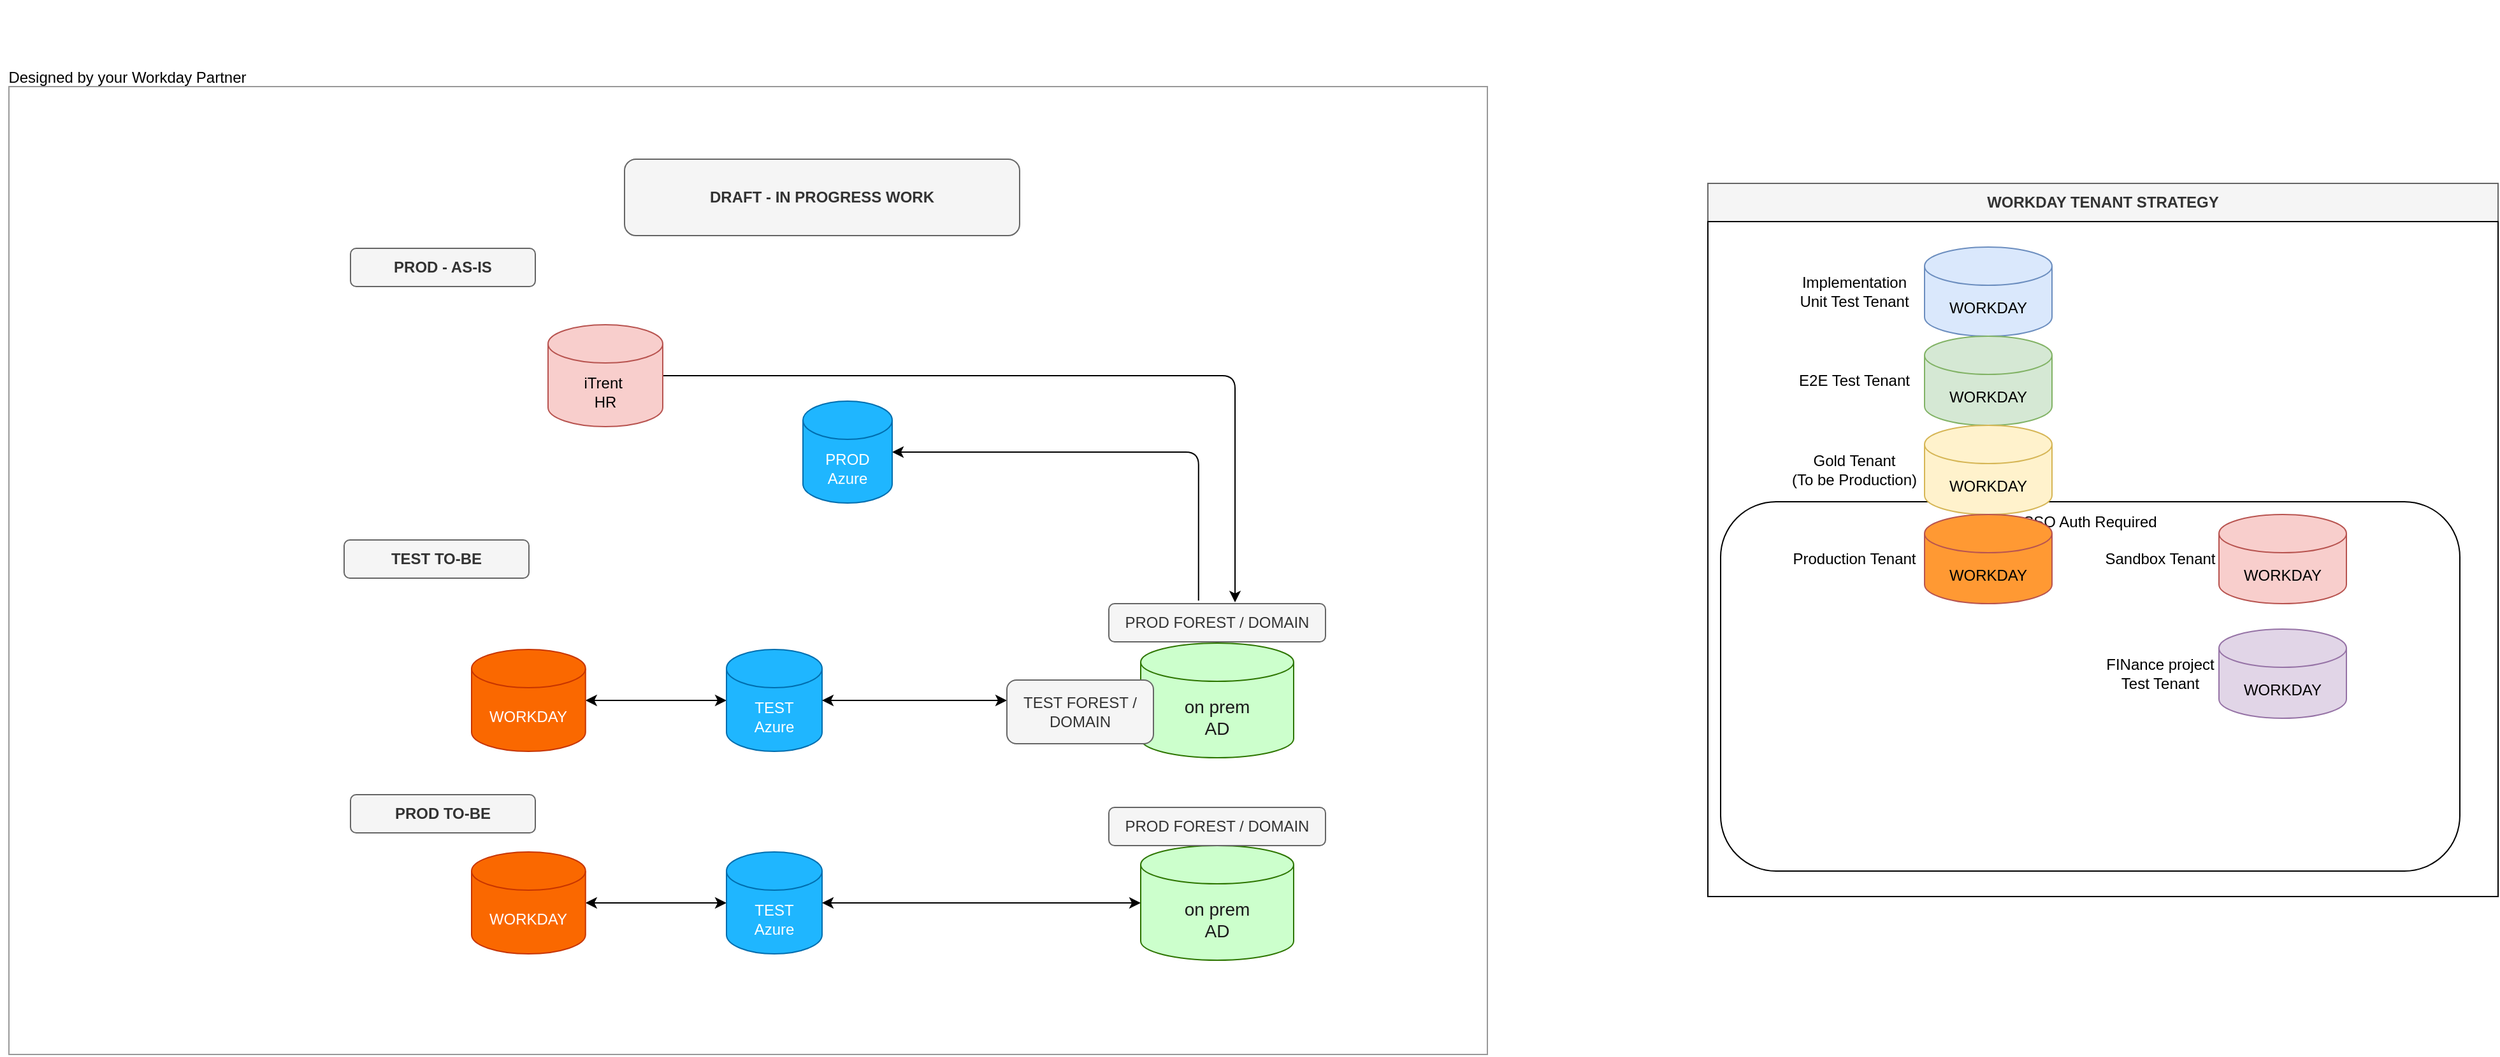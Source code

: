 <mxfile version="24.7.6">
  <diagram name="Page-1" id="qW4FM8de-haLVR3ZVpO4">
    <mxGraphModel dx="3612" dy="1029" grid="1" gridSize="10" guides="1" tooltips="1" connect="1" arrows="1" fold="1" page="1" pageScale="1" pageWidth="850" pageHeight="1100" math="0" shadow="0">
      <root>
        <mxCell id="0" />
        <mxCell id="1" parent="0" />
        <mxCell id="glTwvj8LsIBbesMKPPo8-31" value="SSO Auth Required&lt;div&gt;&lt;br&gt;&lt;/div&gt;&lt;div&gt;&lt;br&gt;&lt;/div&gt;&lt;div&gt;&lt;br&gt;&lt;/div&gt;&lt;div&gt;&lt;br&gt;&lt;/div&gt;&lt;div&gt;&lt;br&gt;&lt;/div&gt;&lt;div&gt;&lt;br&gt;&lt;/div&gt;&lt;div&gt;&lt;br&gt;&lt;/div&gt;&lt;div&gt;&lt;br&gt;&lt;/div&gt;&lt;div&gt;&lt;br&gt;&lt;/div&gt;&lt;div&gt;&lt;br&gt;&lt;/div&gt;&lt;div&gt;&lt;br&gt;&lt;/div&gt;&lt;div&gt;&lt;br&gt;&lt;/div&gt;&lt;div&gt;&lt;br&gt;&lt;/div&gt;&lt;div&gt;&lt;br&gt;&lt;/div&gt;&lt;div&gt;&lt;br&gt;&lt;/div&gt;&lt;div&gt;&lt;br&gt;&lt;/div&gt;&lt;div&gt;&lt;br&gt;&lt;/div&gt;&lt;div&gt;&lt;br&gt;&lt;/div&gt;" style="rounded=1;whiteSpace=wrap;html=1;" parent="1" vertex="1">
          <mxGeometry x="30" y="590" width="580" height="290" as="geometry" />
        </mxCell>
        <mxCell id="glTwvj8LsIBbesMKPPo8-1" value="&lt;font color=&quot;#1a1a1a&quot; style=&quot;font-size: 14px;&quot;&gt;on prem&lt;/font&gt;&lt;div style=&quot;font-size: 14px;&quot;&gt;&lt;font color=&quot;#1a1a1a&quot;&gt;AD&lt;/font&gt;&lt;/div&gt;" style="shape=cylinder3;whiteSpace=wrap;html=1;boundedLbl=1;backgroundOutline=1;size=15;fillColor=#CCFFCC;fontColor=#ffffff;strokeColor=#2D7600;" parent="1" vertex="1">
          <mxGeometry x="-425" y="701" width="120" height="90" as="geometry" />
        </mxCell>
        <mxCell id="s1ins70xxQBHLW0Mm97k-9" style="edgeStyle=orthogonalEdgeStyle;rounded=0;orthogonalLoop=1;jettySize=auto;html=1;startArrow=classic;startFill=1;" edge="1" parent="1" source="glTwvj8LsIBbesMKPPo8-2">
          <mxGeometry relative="1" as="geometry">
            <mxPoint x="-750" y="746" as="targetPoint" />
          </mxGeometry>
        </mxCell>
        <mxCell id="glTwvj8LsIBbesMKPPo8-2" value="&lt;font color=&quot;#ffffff&quot;&gt;WORKDAY&lt;/font&gt;" style="shape=cylinder3;whiteSpace=wrap;html=1;boundedLbl=1;backgroundOutline=1;size=15;fillColor=#fa6800;fontColor=#000000;strokeColor=#C73500;" parent="1" vertex="1">
          <mxGeometry x="-950" y="706" width="89.38" height="80" as="geometry" />
        </mxCell>
        <mxCell id="glTwvj8LsIBbesMKPPo8-4" style="edgeStyle=orthogonalEdgeStyle;rounded=1;orthogonalLoop=1;jettySize=auto;html=1;startArrow=classic;startFill=1;endArrow=none;endFill=0;curved=0;entryX=0.414;entryY=-0.081;entryDx=0;entryDy=0;entryPerimeter=0;" parent="1" source="glTwvj8LsIBbesMKPPo8-3" target="glTwvj8LsIBbesMKPPo8-13" edge="1">
          <mxGeometry relative="1" as="geometry">
            <Array as="points">
              <mxPoint x="-380" y="551" />
            </Array>
            <mxPoint x="-430" y="670" as="targetPoint" />
          </mxGeometry>
        </mxCell>
        <mxCell id="glTwvj8LsIBbesMKPPo8-3" value="&lt;div&gt;PROD&lt;/div&gt;Azure" style="shape=cylinder3;whiteSpace=wrap;html=1;boundedLbl=1;backgroundOutline=1;size=15;strokeColor=#006EAF;align=center;verticalAlign=middle;fontFamily=Helvetica;fontSize=12;fontColor=#ffffff;fillColor=#1FB6FF;" parent="1" vertex="1">
          <mxGeometry x="-690" y="511" width="70" height="80" as="geometry" />
        </mxCell>
        <mxCell id="glTwvj8LsIBbesMKPPo8-7" style="edgeStyle=orthogonalEdgeStyle;rounded=1;orthogonalLoop=1;jettySize=auto;html=1;curved=0;" parent="1" source="glTwvj8LsIBbesMKPPo8-8" edge="1">
          <mxGeometry relative="1" as="geometry">
            <mxPoint x="-351" y="669" as="targetPoint" />
            <mxPoint x="-812" y="591" as="sourcePoint" />
            <Array as="points">
              <mxPoint x="-351" y="491" />
            </Array>
          </mxGeometry>
        </mxCell>
        <mxCell id="glTwvj8LsIBbesMKPPo8-8" value="iTrent&amp;nbsp;&lt;div&gt;HR&lt;/div&gt;" style="shape=cylinder3;whiteSpace=wrap;html=1;boundedLbl=1;backgroundOutline=1;size=15;fillColor=#f8cecc;strokeColor=#b85450;" parent="1" vertex="1">
          <mxGeometry x="-890" y="451" width="90" height="80" as="geometry" />
        </mxCell>
        <mxCell id="glTwvj8LsIBbesMKPPo8-11" value="PROD - AS-IS" style="text;html=1;align=center;verticalAlign=middle;whiteSpace=wrap;rounded=1;fontStyle=1;fillColor=#f5f5f5;fontColor=#333333;strokeColor=#666666;" parent="1" vertex="1">
          <mxGeometry x="-1045" y="391" width="145" height="30" as="geometry" />
        </mxCell>
        <mxCell id="glTwvj8LsIBbesMKPPo8-13" value="PROD FOREST / DOMAIN" style="text;html=1;align=center;verticalAlign=middle;whiteSpace=wrap;rounded=1;fillColor=#f5f5f5;fontColor=#333333;strokeColor=#666666;" parent="1" vertex="1">
          <mxGeometry x="-450" y="670" width="170" height="30" as="geometry" />
        </mxCell>
        <mxCell id="glTwvj8LsIBbesMKPPo8-15" value="&lt;div&gt;TEST&lt;/div&gt;Azure" style="shape=cylinder3;whiteSpace=wrap;html=1;boundedLbl=1;backgroundOutline=1;size=15;fillColor=#1FB6FF;fontColor=#ffffff;strokeColor=#006EAF;" parent="1" vertex="1">
          <mxGeometry x="-750" y="706" width="75" height="80" as="geometry" />
        </mxCell>
        <mxCell id="glTwvj8LsIBbesMKPPo8-18" value="WORKDAY" style="shape=cylinder3;whiteSpace=wrap;html=1;boundedLbl=1;backgroundOutline=1;size=15;fillColor=#dae8fc;strokeColor=#6c8ebf;" parent="1" vertex="1">
          <mxGeometry x="190" y="390" width="100" height="70" as="geometry" />
        </mxCell>
        <mxCell id="glTwvj8LsIBbesMKPPo8-19" value="WORKDAY TENANT STRATEGY" style="text;html=1;align=center;verticalAlign=middle;whiteSpace=wrap;rounded=0;fontStyle=1;fillColor=#f5f5f5;fontColor=#333333;strokeColor=#666666;" parent="1" vertex="1">
          <mxGeometry x="20" y="340" width="620" height="30" as="geometry" />
        </mxCell>
        <mxCell id="glTwvj8LsIBbesMKPPo8-20" value="Implementation&lt;div&gt;Unit Test Tenant&lt;/div&gt;" style="text;html=1;align=center;verticalAlign=middle;whiteSpace=wrap;rounded=0;" parent="1" vertex="1">
          <mxGeometry x="80" y="410" width="110" height="30" as="geometry" />
        </mxCell>
        <mxCell id="glTwvj8LsIBbesMKPPo8-21" value="WORKDAY" style="shape=cylinder3;whiteSpace=wrap;html=1;boundedLbl=1;backgroundOutline=1;size=15;fillColor=#d5e8d4;strokeColor=#82b366;" parent="1" vertex="1">
          <mxGeometry x="190" y="460" width="100" height="70" as="geometry" />
        </mxCell>
        <mxCell id="glTwvj8LsIBbesMKPPo8-22" value="E2E Test Tenant" style="text;html=1;align=center;verticalAlign=middle;whiteSpace=wrap;rounded=0;" parent="1" vertex="1">
          <mxGeometry x="80" y="480" width="110" height="30" as="geometry" />
        </mxCell>
        <mxCell id="glTwvj8LsIBbesMKPPo8-23" value="WORKDAY" style="shape=cylinder3;whiteSpace=wrap;html=1;boundedLbl=1;backgroundOutline=1;size=15;fillColor=#fff2cc;strokeColor=#d6b656;" parent="1" vertex="1">
          <mxGeometry x="190" y="530" width="100" height="70" as="geometry" />
        </mxCell>
        <mxCell id="glTwvj8LsIBbesMKPPo8-24" value="Gold Tenant&lt;div&gt;(To be Production)&lt;/div&gt;" style="text;html=1;align=center;verticalAlign=middle;whiteSpace=wrap;rounded=0;" parent="1" vertex="1">
          <mxGeometry x="80" y="550" width="110" height="30" as="geometry" />
        </mxCell>
        <mxCell id="glTwvj8LsIBbesMKPPo8-25" value="WORKDAY" style="shape=cylinder3;whiteSpace=wrap;html=1;boundedLbl=1;backgroundOutline=1;size=15;fillColor=#FF9933;strokeColor=#b85450;" parent="1" vertex="1">
          <mxGeometry x="190" y="600" width="100" height="70" as="geometry" />
        </mxCell>
        <mxCell id="glTwvj8LsIBbesMKPPo8-26" value="Production Tenant" style="text;html=1;align=center;verticalAlign=middle;whiteSpace=wrap;rounded=0;" parent="1" vertex="1">
          <mxGeometry x="80" y="620" width="110" height="30" as="geometry" />
        </mxCell>
        <mxCell id="glTwvj8LsIBbesMKPPo8-27" value="WORKDAY" style="shape=cylinder3;whiteSpace=wrap;html=1;boundedLbl=1;backgroundOutline=1;size=15;fillColor=#f8cecc;strokeColor=#b85450;" parent="1" vertex="1">
          <mxGeometry x="421" y="600" width="100" height="70" as="geometry" />
        </mxCell>
        <mxCell id="glTwvj8LsIBbesMKPPo8-28" value="Sandbox Tenant" style="text;html=1;align=center;verticalAlign=middle;whiteSpace=wrap;rounded=0;" parent="1" vertex="1">
          <mxGeometry x="320" y="620" width="110" height="30" as="geometry" />
        </mxCell>
        <mxCell id="glTwvj8LsIBbesMKPPo8-29" value="WORKDAY" style="shape=cylinder3;whiteSpace=wrap;html=1;boundedLbl=1;backgroundOutline=1;size=15;fillColor=#e1d5e7;strokeColor=#9673a6;" parent="1" vertex="1">
          <mxGeometry x="421" y="690" width="100" height="70" as="geometry" />
        </mxCell>
        <mxCell id="glTwvj8LsIBbesMKPPo8-30" value="FINance project&lt;div&gt;Test Tenant&lt;/div&gt;" style="text;html=1;align=center;verticalAlign=middle;whiteSpace=wrap;rounded=0;" parent="1" vertex="1">
          <mxGeometry x="320" y="710" width="110" height="30" as="geometry" />
        </mxCell>
        <mxCell id="s1ins70xxQBHLW0Mm97k-1" value="DRAFT - IN PROGRESS WORK" style="rounded=1;whiteSpace=wrap;html=1;fontStyle=1;fillColor=#f5f5f5;fontColor=#333333;strokeColor=#666666;" vertex="1" parent="1">
          <mxGeometry x="-830" y="321" width="310" height="60" as="geometry" />
        </mxCell>
        <mxCell id="s1ins70xxQBHLW0Mm97k-2" value="" style="shape=image;verticalLabelPosition=bottom;labelBackgroundColor=default;verticalAlign=top;aspect=fixed;imageAspect=0;image=https://www.syrinix.com/wp-content/uploads/2021/12/rsz_1south-east-water-logo.jpg;" vertex="1" parent="1">
          <mxGeometry x="-350" y="196.26" width="155" height="75.74" as="geometry" />
        </mxCell>
        <mxCell id="s1ins70xxQBHLW0Mm97k-4" value="" style="shape=image;verticalLabelPosition=bottom;labelBackgroundColor=default;verticalAlign=top;aspect=fixed;imageAspect=0;image=https://upload.wikimedia.org/wikipedia/commons/3/3b/Workday_Logo.png;" vertex="1" parent="1">
          <mxGeometry x="-790" y="210" width="128.76" height="50" as="geometry" />
        </mxCell>
        <mxCell id="s1ins70xxQBHLW0Mm97k-7" value="" style="rounded=0;whiteSpace=wrap;html=1;fillColor=none;" vertex="1" parent="1">
          <mxGeometry x="20" y="370" width="620" height="530" as="geometry" />
        </mxCell>
        <mxCell id="s1ins70xxQBHLW0Mm97k-11" value="TEST TO-BE" style="text;html=1;align=center;verticalAlign=middle;whiteSpace=wrap;rounded=1;fontStyle=1;fillColor=#f5f5f5;fontColor=#333333;strokeColor=#666666;" vertex="1" parent="1">
          <mxGeometry x="-1050" y="620" width="145" height="30" as="geometry" />
        </mxCell>
        <mxCell id="s1ins70xxQBHLW0Mm97k-14" value="" style="shape=image;verticalLabelPosition=bottom;labelBackgroundColor=default;verticalAlign=top;aspect=fixed;imageAspect=0;image=https://cdn.freelogovectors.net/wp-content/uploads/2020/09/kainos-logo.png;" vertex="1" parent="1">
          <mxGeometry x="-1290" y="210" width="140" height="32.2" as="geometry" />
        </mxCell>
        <mxCell id="s1ins70xxQBHLW0Mm97k-15" value="Designed by your Workday Partner" style="text;html=1;align=center;verticalAlign=middle;whiteSpace=wrap;rounded=0;" vertex="1" parent="1">
          <mxGeometry x="-1320" y="242.0" width="200" height="30" as="geometry" />
        </mxCell>
        <mxCell id="s1ins70xxQBHLW0Mm97k-16" style="edgeStyle=orthogonalEdgeStyle;rounded=0;orthogonalLoop=1;jettySize=auto;html=1;startArrow=classic;startFill=1;" edge="1" parent="1" source="glTwvj8LsIBbesMKPPo8-15">
          <mxGeometry relative="1" as="geometry">
            <mxPoint x="-530" y="746" as="targetPoint" />
          </mxGeometry>
        </mxCell>
        <mxCell id="s1ins70xxQBHLW0Mm97k-17" value="PROD TO-BE" style="text;html=1;align=center;verticalAlign=middle;whiteSpace=wrap;rounded=1;fontStyle=1;fillColor=#f5f5f5;fontColor=#333333;strokeColor=#666666;" vertex="1" parent="1">
          <mxGeometry x="-1045" y="820" width="145" height="30" as="geometry" />
        </mxCell>
        <mxCell id="s1ins70xxQBHLW0Mm97k-18" value="&lt;font color=&quot;#1a1a1a&quot; style=&quot;font-size: 14px;&quot;&gt;on prem&lt;/font&gt;&lt;div style=&quot;font-size: 14px;&quot;&gt;&lt;font color=&quot;#1a1a1a&quot;&gt;AD&lt;/font&gt;&lt;/div&gt;" style="shape=cylinder3;whiteSpace=wrap;html=1;boundedLbl=1;backgroundOutline=1;size=15;fillColor=#CCFFCC;fontColor=#ffffff;strokeColor=#2D7600;" vertex="1" parent="1">
          <mxGeometry x="-425" y="860" width="120" height="90" as="geometry" />
        </mxCell>
        <mxCell id="s1ins70xxQBHLW0Mm97k-19" style="edgeStyle=orthogonalEdgeStyle;rounded=0;orthogonalLoop=1;jettySize=auto;html=1;startArrow=classic;startFill=1;" edge="1" parent="1" source="s1ins70xxQBHLW0Mm97k-20">
          <mxGeometry relative="1" as="geometry">
            <mxPoint x="-750" y="905" as="targetPoint" />
          </mxGeometry>
        </mxCell>
        <mxCell id="s1ins70xxQBHLW0Mm97k-20" value="&lt;font color=&quot;#ffffff&quot;&gt;WORKDAY&lt;/font&gt;" style="shape=cylinder3;whiteSpace=wrap;html=1;boundedLbl=1;backgroundOutline=1;size=15;fillColor=#fa6800;fontColor=#000000;strokeColor=#C73500;" vertex="1" parent="1">
          <mxGeometry x="-950" y="865" width="89.38" height="80" as="geometry" />
        </mxCell>
        <mxCell id="s1ins70xxQBHLW0Mm97k-21" value="&lt;div&gt;TEST&lt;/div&gt;Azure" style="shape=cylinder3;whiteSpace=wrap;html=1;boundedLbl=1;backgroundOutline=1;size=15;fillColor=#1FB6FF;fontColor=#ffffff;strokeColor=#006EAF;" vertex="1" parent="1">
          <mxGeometry x="-750" y="865" width="75" height="80" as="geometry" />
        </mxCell>
        <mxCell id="s1ins70xxQBHLW0Mm97k-22" style="edgeStyle=orthogonalEdgeStyle;rounded=0;orthogonalLoop=1;jettySize=auto;html=1;entryX=0;entryY=0.5;entryDx=0;entryDy=0;entryPerimeter=0;startArrow=classic;startFill=1;" edge="1" parent="1" source="s1ins70xxQBHLW0Mm97k-21" target="s1ins70xxQBHLW0Mm97k-18">
          <mxGeometry relative="1" as="geometry" />
        </mxCell>
        <mxCell id="s1ins70xxQBHLW0Mm97k-23" value="PROD FOREST / DOMAIN" style="text;html=1;align=center;verticalAlign=middle;whiteSpace=wrap;rounded=1;fillColor=#f5f5f5;fontColor=#333333;strokeColor=#666666;" vertex="1" parent="1">
          <mxGeometry x="-450" y="830" width="170" height="30" as="geometry" />
        </mxCell>
        <mxCell id="s1ins70xxQBHLW0Mm97k-24" value="TEST FOREST / DOMAIN" style="text;html=1;align=center;verticalAlign=middle;whiteSpace=wrap;rounded=1;fillColor=#f5f5f5;fontColor=#333333;strokeColor=#666666;" vertex="1" parent="1">
          <mxGeometry x="-530" y="730" width="115" height="50" as="geometry" />
        </mxCell>
        <mxCell id="s1ins70xxQBHLW0Mm97k-26" value="" style="rounded=0;whiteSpace=wrap;html=1;fillColor=none;strokeColor=#999999;" vertex="1" parent="1">
          <mxGeometry x="-1313" y="264" width="1160" height="760" as="geometry" />
        </mxCell>
      </root>
    </mxGraphModel>
  </diagram>
</mxfile>
